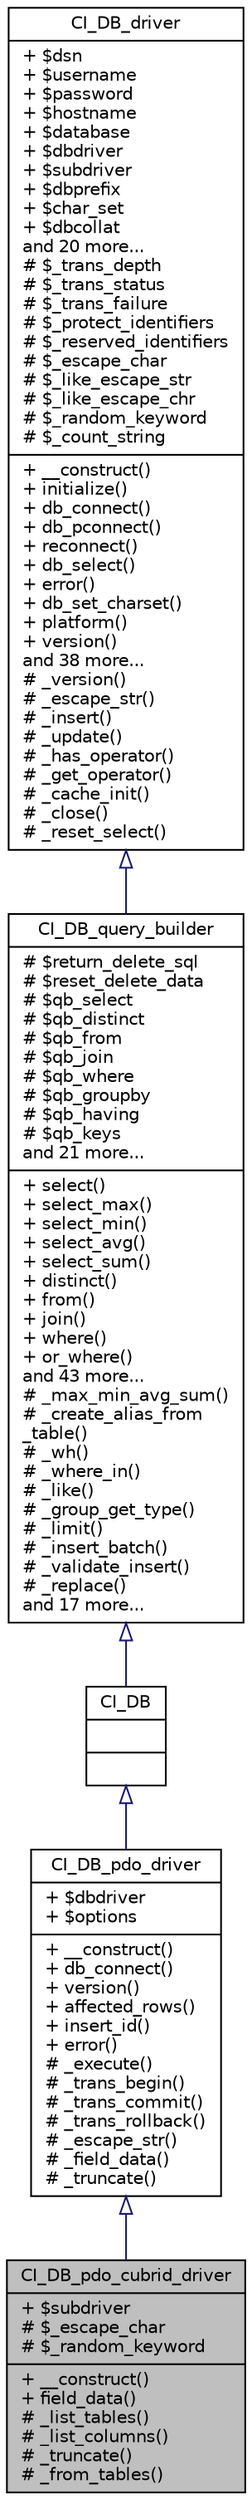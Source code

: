 digraph "CI_DB_pdo_cubrid_driver"
{
 // LATEX_PDF_SIZE
  edge [fontname="Helvetica",fontsize="10",labelfontname="Helvetica",labelfontsize="10"];
  node [fontname="Helvetica",fontsize="10",shape=record];
  Node5 [label="{CI_DB_pdo_cubrid_driver\n|+ $subdriver\l# $_escape_char\l# $_random_keyword\l|+ __construct()\l+ field_data()\l# _list_tables()\l# _list_columns()\l# _truncate()\l# _from_tables()\l}",height=0.2,width=0.4,color="black", fillcolor="grey75", style="filled", fontcolor="black",tooltip=" "];
  Node6 -> Node5 [dir="back",color="midnightblue",fontsize="10",style="solid",arrowtail="onormal",fontname="Helvetica"];
  Node6 [label="{CI_DB_pdo_driver\n|+ $dbdriver\l+ $options\l|+ __construct()\l+ db_connect()\l+ version()\l+ affected_rows()\l+ insert_id()\l+ error()\l# _execute()\l# _trans_begin()\l# _trans_commit()\l# _trans_rollback()\l# _escape_str()\l# _field_data()\l# _truncate()\l}",height=0.2,width=0.4,color="black", fillcolor="white", style="filled",URL="$class_c_i___d_b__pdo__driver.html",tooltip=" "];
  Node7 -> Node6 [dir="back",color="midnightblue",fontsize="10",style="solid",arrowtail="onormal",fontname="Helvetica"];
  Node7 [label="{CI_DB\n||}",height=0.2,width=0.4,color="black", fillcolor="white", style="filled",URL="$class_c_i___d_b.html",tooltip=" "];
  Node8 -> Node7 [dir="back",color="midnightblue",fontsize="10",style="solid",arrowtail="onormal",fontname="Helvetica"];
  Node8 [label="{CI_DB_query_builder\n|# $return_delete_sql\l# $reset_delete_data\l# $qb_select\l# $qb_distinct\l# $qb_from\l# $qb_join\l# $qb_where\l# $qb_groupby\l# $qb_having\l# $qb_keys\land 21 more...\l|+ select()\l+ select_max()\l+ select_min()\l+ select_avg()\l+ select_sum()\l+ distinct()\l+ from()\l+ join()\l+ where()\l+ or_where()\land 43 more...\l# _max_min_avg_sum()\l# _create_alias_from\l_table()\l# _wh()\l# _where_in()\l# _like()\l# _group_get_type()\l# _limit()\l# _insert_batch()\l# _validate_insert()\l# _replace()\land 17 more...\l}",height=0.2,width=0.4,color="black", fillcolor="white", style="filled",URL="$class_c_i___d_b__query__builder.html",tooltip=" "];
  Node9 -> Node8 [dir="back",color="midnightblue",fontsize="10",style="solid",arrowtail="onormal",fontname="Helvetica"];
  Node9 [label="{CI_DB_driver\n|+ $dsn\l+ $username\l+ $password\l+ $hostname\l+ $database\l+ $dbdriver\l+ $subdriver\l+ $dbprefix\l+ $char_set\l+ $dbcollat\land 20 more...\l# $_trans_depth\l# $_trans_status\l# $_trans_failure\l# $_protect_identifiers\l# $_reserved_identifiers\l# $_escape_char\l# $_like_escape_str\l# $_like_escape_chr\l# $_random_keyword\l# $_count_string\l|+ __construct()\l+ initialize()\l+ db_connect()\l+ db_pconnect()\l+ reconnect()\l+ db_select()\l+ error()\l+ db_set_charset()\l+ platform()\l+ version()\land 38 more...\l# _version()\l# _escape_str()\l# _insert()\l# _update()\l# _has_operator()\l# _get_operator()\l# _cache_init()\l# _close()\l# _reset_select()\l}",height=0.2,width=0.4,color="black", fillcolor="white", style="filled",URL="$class_c_i___d_b__driver.html",tooltip=" "];
}
